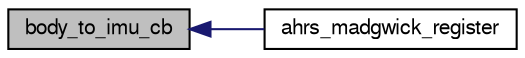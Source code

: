 digraph "body_to_imu_cb"
{
  edge [fontname="FreeSans",fontsize="10",labelfontname="FreeSans",labelfontsize="10"];
  node [fontname="FreeSans",fontsize="10",shape=record];
  rankdir="LR";
  Node1 [label="body_to_imu_cb",height=0.2,width=0.4,color="black", fillcolor="grey75", style="filled", fontcolor="black"];
  Node1 -> Node2 [dir="back",color="midnightblue",fontsize="10",style="solid",fontname="FreeSans"];
  Node2 [label="ahrs_madgwick_register",height=0.2,width=0.4,color="black", fillcolor="white", style="filled",URL="$ahrs__madgwick__wrapper_8h.html#aba61b0738249ab4a910d0b8b9c56a897"];
}
